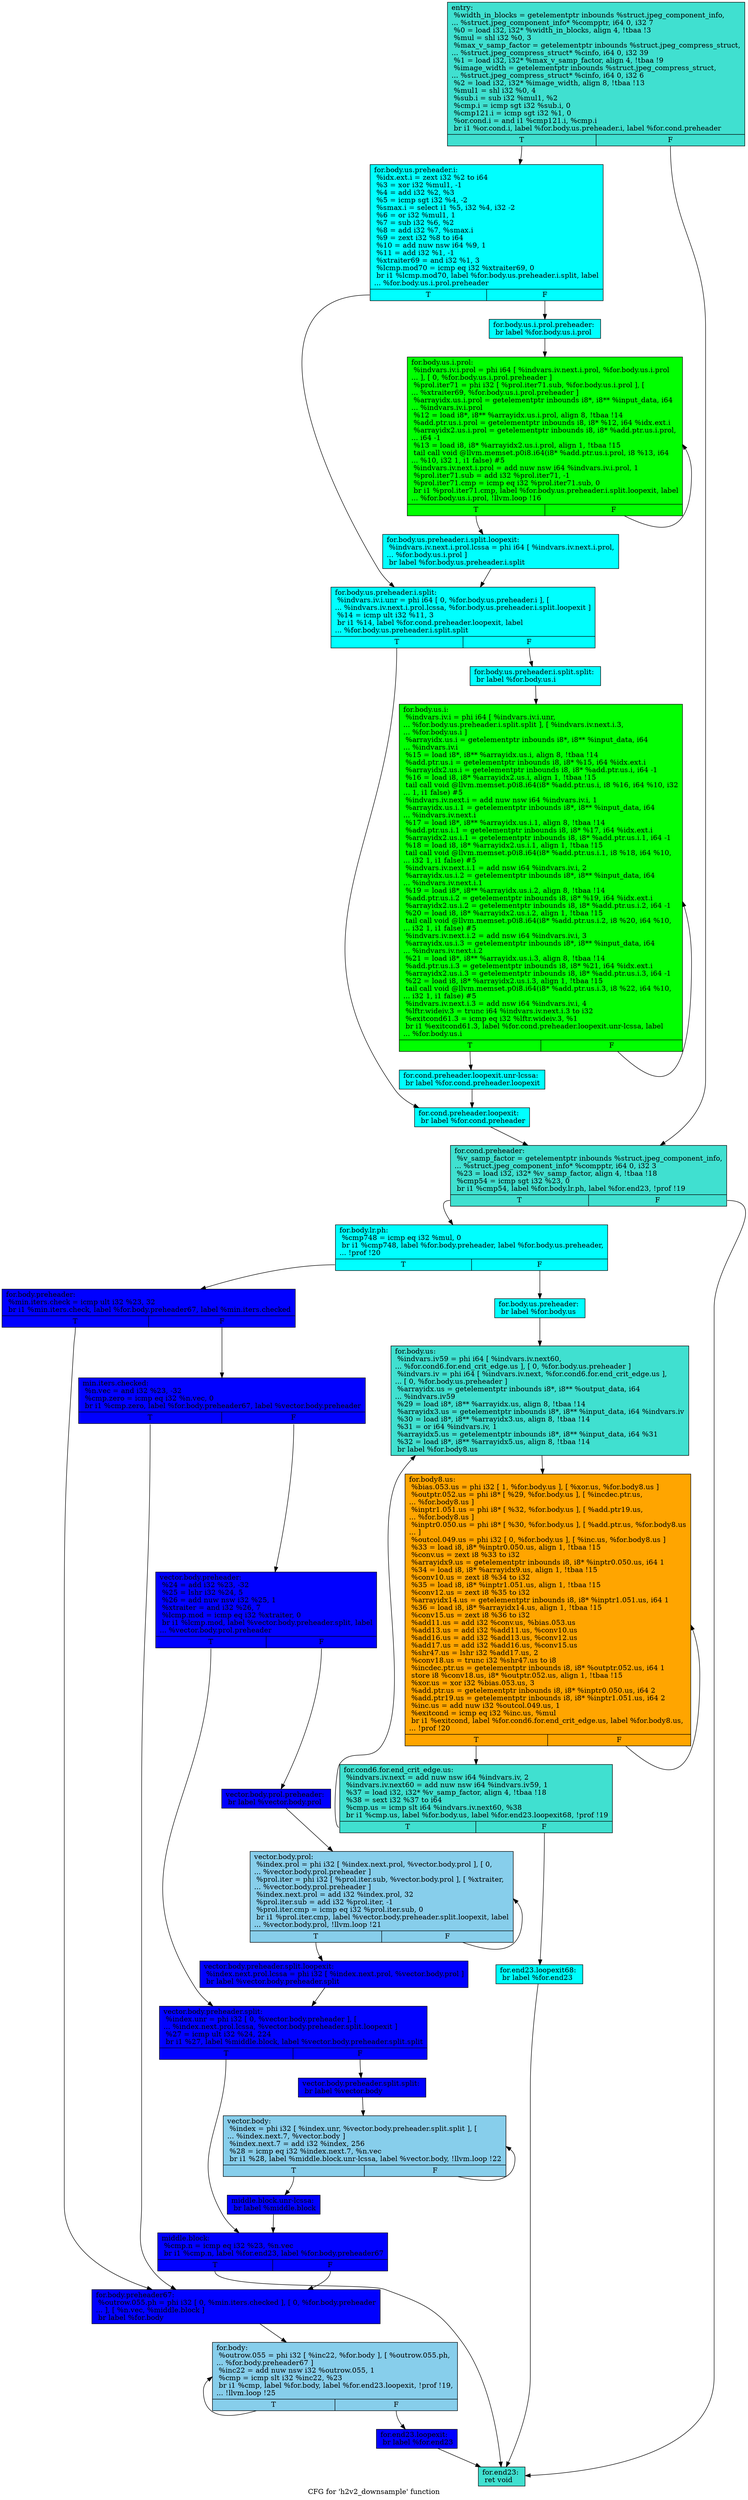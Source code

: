 digraph "CFG for 'h2v2_downsample' function" {
	label="CFG for 'h2v2_downsample' function";

	Node0x58e87c0 [shape=record, style = filled, fillcolor = turquoise, label="{entry:\l  %width_in_blocks = getelementptr inbounds %struct.jpeg_component_info,\l... %struct.jpeg_component_info* %compptr, i64 0, i32 7\l  %0 = load i32, i32* %width_in_blocks, align 4, !tbaa !3\l  %mul = shl i32 %0, 3\l  %max_v_samp_factor = getelementptr inbounds %struct.jpeg_compress_struct,\l... %struct.jpeg_compress_struct* %cinfo, i64 0, i32 39\l  %1 = load i32, i32* %max_v_samp_factor, align 4, !tbaa !9\l  %image_width = getelementptr inbounds %struct.jpeg_compress_struct,\l... %struct.jpeg_compress_struct* %cinfo, i64 0, i32 6\l  %2 = load i32, i32* %image_width, align 8, !tbaa !13\l  %mul1 = shl i32 %0, 4\l  %sub.i = sub i32 %mul1, %2\l  %cmp.i = icmp sgt i32 %sub.i, 0\l  %cmp121.i = icmp sgt i32 %1, 0\l  %or.cond.i = and i1 %cmp121.i, %cmp.i\l  br i1 %or.cond.i, label %for.body.us.preheader.i, label %for.cond.preheader\l|{<s0>T|<s1>F}}"];
	Node0x58e87c0:s0 -> Node0x58eb900;
	Node0x58e87c0:s1 -> Node0x58eba00;
	Node0x58eb900 [shape=record, style = filled, fillcolor = cyan, label="{for.body.us.preheader.i:                          \l  %idx.ext.i = zext i32 %2 to i64\l  %3 = xor i32 %mul1, -1\l  %4 = add i32 %2, %3\l  %5 = icmp sgt i32 %4, -2\l  %smax.i = select i1 %5, i32 %4, i32 -2\l  %6 = or i32 %mul1, 1\l  %7 = sub i32 %6, %2\l  %8 = add i32 %7, %smax.i\l  %9 = zext i32 %8 to i64\l  %10 = add nuw nsw i64 %9, 1\l  %11 = add i32 %1, -1\l  %xtraiter69 = and i32 %1, 3\l  %lcmp.mod70 = icmp eq i32 %xtraiter69, 0\l  br i1 %lcmp.mod70, label %for.body.us.preheader.i.split, label\l... %for.body.us.i.prol.preheader\l|{<s0>T|<s1>F}}"];
	Node0x58eb900:s0 -> Node0x58ebc90;
	Node0x58eb900:s1 -> Node0x58ec390;
	Node0x58ec390 [shape=record, style = filled, fillcolor = cyan, label="{for.body.us.i.prol.preheader:                     \l  br label %for.body.us.i.prol\l}"];
	Node0x58ec390 -> Node0x58ec540;
	Node0x58ec540 [shape=record, style = filled, fillcolor = green, label="{for.body.us.i.prol:                               \l  %indvars.iv.i.prol = phi i64 [ %indvars.iv.next.i.prol, %for.body.us.i.prol\l... ], [ 0, %for.body.us.i.prol.preheader ]\l  %prol.iter71 = phi i32 [ %prol.iter71.sub, %for.body.us.i.prol ], [\l... %xtraiter69, %for.body.us.i.prol.preheader ]\l  %arrayidx.us.i.prol = getelementptr inbounds i8*, i8** %input_data, i64\l... %indvars.iv.i.prol\l  %12 = load i8*, i8** %arrayidx.us.i.prol, align 8, !tbaa !14\l  %add.ptr.us.i.prol = getelementptr inbounds i8, i8* %12, i64 %idx.ext.i\l  %arrayidx2.us.i.prol = getelementptr inbounds i8, i8* %add.ptr.us.i.prol,\l... i64 -1\l  %13 = load i8, i8* %arrayidx2.us.i.prol, align 1, !tbaa !15\l  tail call void @llvm.memset.p0i8.i64(i8* %add.ptr.us.i.prol, i8 %13, i64\l... %10, i32 1, i1 false) #5\l  %indvars.iv.next.i.prol = add nuw nsw i64 %indvars.iv.i.prol, 1\l  %prol.iter71.sub = add i32 %prol.iter71, -1\l  %prol.iter71.cmp = icmp eq i32 %prol.iter71.sub, 0\l  br i1 %prol.iter71.cmp, label %for.body.us.preheader.i.split.loopexit, label\l... %for.body.us.i.prol, !llvm.loop !16\l|{<s0>T|<s1>F}}"];
	Node0x58ec540:s0 -> Node0x58ed110;
	Node0x58ec540:s1 -> Node0x58ec540;
	Node0x58ed110 [shape=record, style = filled, fillcolor = cyan, label="{for.body.us.preheader.i.split.loopexit:           \l  %indvars.iv.next.i.prol.lcssa = phi i64 [ %indvars.iv.next.i.prol,\l... %for.body.us.i.prol ]\l  br label %for.body.us.preheader.i.split\l}"];
	Node0x58ed110 -> Node0x58ebc90;
	Node0x58ebc90 [shape=record, style = filled, fillcolor = cyan, label="{for.body.us.preheader.i.split:                    \l  %indvars.iv.i.unr = phi i64 [ 0, %for.body.us.preheader.i ], [\l... %indvars.iv.next.i.prol.lcssa, %for.body.us.preheader.i.split.loopexit ]\l  %14 = icmp ult i32 %11, 3\l  br i1 %14, label %for.cond.preheader.loopexit, label\l... %for.body.us.preheader.i.split.split\l|{<s0>T|<s1>F}}"];
	Node0x58ebc90:s0 -> Node0x58ed400;
	Node0x58ebc90:s1 -> Node0x58ed520;
	Node0x58ed520 [shape=record, style = filled, fillcolor = cyan, label="{for.body.us.preheader.i.split.split:              \l  br label %for.body.us.i\l}"];
	Node0x58ed520 -> Node0x58ed6d0;
	Node0x58ed6d0 [shape=record, style = filled, fillcolor = green, label="{for.body.us.i:                                    \l  %indvars.iv.i = phi i64 [ %indvars.iv.i.unr,\l... %for.body.us.preheader.i.split.split ], [ %indvars.iv.next.i.3,\l... %for.body.us.i ]\l  %arrayidx.us.i = getelementptr inbounds i8*, i8** %input_data, i64\l... %indvars.iv.i\l  %15 = load i8*, i8** %arrayidx.us.i, align 8, !tbaa !14\l  %add.ptr.us.i = getelementptr inbounds i8, i8* %15, i64 %idx.ext.i\l  %arrayidx2.us.i = getelementptr inbounds i8, i8* %add.ptr.us.i, i64 -1\l  %16 = load i8, i8* %arrayidx2.us.i, align 1, !tbaa !15\l  tail call void @llvm.memset.p0i8.i64(i8* %add.ptr.us.i, i8 %16, i64 %10, i32\l... 1, i1 false) #5\l  %indvars.iv.next.i = add nuw nsw i64 %indvars.iv.i, 1\l  %arrayidx.us.i.1 = getelementptr inbounds i8*, i8** %input_data, i64\l... %indvars.iv.next.i\l  %17 = load i8*, i8** %arrayidx.us.i.1, align 8, !tbaa !14\l  %add.ptr.us.i.1 = getelementptr inbounds i8, i8* %17, i64 %idx.ext.i\l  %arrayidx2.us.i.1 = getelementptr inbounds i8, i8* %add.ptr.us.i.1, i64 -1\l  %18 = load i8, i8* %arrayidx2.us.i.1, align 1, !tbaa !15\l  tail call void @llvm.memset.p0i8.i64(i8* %add.ptr.us.i.1, i8 %18, i64 %10,\l... i32 1, i1 false) #5\l  %indvars.iv.next.i.1 = add nsw i64 %indvars.iv.i, 2\l  %arrayidx.us.i.2 = getelementptr inbounds i8*, i8** %input_data, i64\l... %indvars.iv.next.i.1\l  %19 = load i8*, i8** %arrayidx.us.i.2, align 8, !tbaa !14\l  %add.ptr.us.i.2 = getelementptr inbounds i8, i8* %19, i64 %idx.ext.i\l  %arrayidx2.us.i.2 = getelementptr inbounds i8, i8* %add.ptr.us.i.2, i64 -1\l  %20 = load i8, i8* %arrayidx2.us.i.2, align 1, !tbaa !15\l  tail call void @llvm.memset.p0i8.i64(i8* %add.ptr.us.i.2, i8 %20, i64 %10,\l... i32 1, i1 false) #5\l  %indvars.iv.next.i.2 = add nsw i64 %indvars.iv.i, 3\l  %arrayidx.us.i.3 = getelementptr inbounds i8*, i8** %input_data, i64\l... %indvars.iv.next.i.2\l  %21 = load i8*, i8** %arrayidx.us.i.3, align 8, !tbaa !14\l  %add.ptr.us.i.3 = getelementptr inbounds i8, i8* %21, i64 %idx.ext.i\l  %arrayidx2.us.i.3 = getelementptr inbounds i8, i8* %add.ptr.us.i.3, i64 -1\l  %22 = load i8, i8* %arrayidx2.us.i.3, align 1, !tbaa !15\l  tail call void @llvm.memset.p0i8.i64(i8* %add.ptr.us.i.3, i8 %22, i64 %10,\l... i32 1, i1 false) #5\l  %indvars.iv.next.i.3 = add nsw i64 %indvars.iv.i, 4\l  %lftr.wideiv.3 = trunc i64 %indvars.iv.next.i.3 to i32\l  %exitcond61.3 = icmp eq i32 %lftr.wideiv.3, %1\l  br i1 %exitcond61.3, label %for.cond.preheader.loopexit.unr-lcssa, label\l... %for.body.us.i\l|{<s0>T|<s1>F}}"];
	Node0x58ed6d0:s0 -> Node0x58cc8e0;
	Node0x58ed6d0:s1 -> Node0x58ed6d0;
	Node0x58cc8e0 [shape=record, style = filled, fillcolor = cyan, label="{for.cond.preheader.loopexit.unr-lcssa:            \l  br label %for.cond.preheader.loopexit\l}"];
	Node0x58cc8e0 -> Node0x58ed400;
	Node0x58ed400 [shape=record, style = filled, fillcolor = cyan, label="{for.cond.preheader.loopexit:                      \l  br label %for.cond.preheader\l}"];
	Node0x58ed400 -> Node0x58eba00;
	Node0x58eba00 [shape=record, style = filled, fillcolor = turquoise, label="{for.cond.preheader:                               \l  %v_samp_factor = getelementptr inbounds %struct.jpeg_component_info,\l... %struct.jpeg_component_info* %compptr, i64 0, i32 3\l  %23 = load i32, i32* %v_samp_factor, align 4, !tbaa !18\l  %cmp54 = icmp sgt i32 %23, 0\l  br i1 %cmp54, label %for.body.lr.ph, label %for.end23, !prof !19\l|{<s0>T|<s1>F}}"];
	Node0x58eba00:s0 -> Node0x58ccb70;
	Node0x58eba00:s1 -> Node0x58ccc20;
	Node0x58ccb70 [shape=record, style = filled, fillcolor = cyan, label="{for.body.lr.ph:                                   \l  %cmp748 = icmp eq i32 %mul, 0\l  br i1 %cmp748, label %for.body.preheader, label %for.body.us.preheader,\l... !prof !20\l|{<s0>T|<s1>F}}"];
	Node0x58ccb70:s0 -> Node0x58cceb0;
	Node0x58ccb70:s1 -> Node0x58ccf30;
	Node0x58ccf30 [shape=record, style = filled, fillcolor = cyan, label="{for.body.us.preheader:                            \l  br label %for.body.us\l}"];
	Node0x58ccf30 -> Node0x58cd1f0;
	Node0x58cceb0 [shape=record, style = filled, fillcolor = blue, label="{for.body.preheader:                               \l  %min.iters.check = icmp ult i32 %23, 32\l  br i1 %min.iters.check, label %for.body.preheader67, label %min.iters.checked\l|{<s0>T|<s1>F}}"];
	Node0x58cceb0:s0 -> Node0x58cd3b0;
	Node0x58cceb0:s1 -> Node0x58cd430;
	Node0x58cd3b0 [shape=record, style = filled, fillcolor = blue, label="{for.body.preheader67:                             \l  %outrow.055.ph = phi i32 [ 0, %min.iters.checked ], [ 0, %for.body.preheader\l... ], [ %n.vec, %middle.block ]\l  br label %for.body\l}"];
	Node0x58cd3b0 -> Node0x58cd790;
	Node0x58cd430 [shape=record, style = filled, fillcolor = blue, label="{min.iters.checked:                                \l  %n.vec = and i32 %23, -32\l  %cmp.zero = icmp eq i32 %n.vec, 0\l  br i1 %cmp.zero, label %for.body.preheader67, label %vector.body.preheader\l|{<s0>T|<s1>F}}"];
	Node0x58cd430:s0 -> Node0x58cd3b0;
	Node0x58cd430:s1 -> Node0x58cda30;
	Node0x58cda30 [shape=record, style = filled, fillcolor = blue, label="{vector.body.preheader:                            \l  %24 = add i32 %23, -32\l  %25 = lshr i32 %24, 5\l  %26 = add nuw nsw i32 %25, 1\l  %xtraiter = and i32 %26, 7\l  %lcmp.mod = icmp eq i32 %xtraiter, 0\l  br i1 %lcmp.mod, label %vector.body.preheader.split, label\l... %vector.body.prol.preheader\l|{<s0>T|<s1>F}}"];
	Node0x58cda30:s0 -> Node0x58cde20;
	Node0x58cda30:s1 -> Node0x58cdea0;
	Node0x58cdea0 [shape=record, style = filled, fillcolor = blue, label="{vector.body.prol.preheader:                       \l  br label %vector.body.prol\l}"];
	Node0x58cdea0 -> Node0x58cdff0;
	Node0x58cdff0 [shape=record, style = filled, fillcolor = skyblue, label="{vector.body.prol:                                 \l  %index.prol = phi i32 [ %index.next.prol, %vector.body.prol ], [ 0,\l... %vector.body.prol.preheader ]\l  %prol.iter = phi i32 [ %prol.iter.sub, %vector.body.prol ], [ %xtraiter,\l... %vector.body.prol.preheader ]\l  %index.next.prol = add i32 %index.prol, 32\l  %prol.iter.sub = add i32 %prol.iter, -1\l  %prol.iter.cmp = icmp eq i32 %prol.iter.sub, 0\l  br i1 %prol.iter.cmp, label %vector.body.preheader.split.loopexit, label\l... %vector.body.prol, !llvm.loop !21\l|{<s0>T|<s1>F}}"];
	Node0x58cdff0:s0 -> Node0x58ce550;
	Node0x58cdff0:s1 -> Node0x58cdff0;
	Node0x58ce550 [shape=record, style = filled, fillcolor = blue, label="{vector.body.preheader.split.loopexit:             \l  %index.next.prol.lcssa = phi i32 [ %index.next.prol, %vector.body.prol ]\l  br label %vector.body.preheader.split\l}"];
	Node0x58ce550 -> Node0x58cde20;
	Node0x58cde20 [shape=record, style = filled, fillcolor = blue, label="{vector.body.preheader.split:                      \l  %index.unr = phi i32 [ 0, %vector.body.preheader ], [\l... %index.next.prol.lcssa, %vector.body.preheader.split.loopexit ]\l  %27 = icmp ult i32 %24, 224\l  br i1 %27, label %middle.block, label %vector.body.preheader.split.split\l|{<s0>T|<s1>F}}"];
	Node0x58cde20:s0 -> Node0x58cd5e0;
	Node0x58cde20:s1 -> Node0x58ce860;
	Node0x58ce860 [shape=record, style = filled, fillcolor = blue, label="{vector.body.preheader.split.split:                \l  br label %vector.body\l}"];
	Node0x58ce860 -> Node0x58ce9e0;
	Node0x58ce9e0 [shape=record, style = filled, fillcolor = skyblue, label="{vector.body:                                      \l  %index = phi i32 [ %index.unr, %vector.body.preheader.split.split ], [\l... %index.next.7, %vector.body ]\l  %index.next.7 = add i32 %index, 256\l  %28 = icmp eq i32 %index.next.7, %n.vec\l  br i1 %28, label %middle.block.unr-lcssa, label %vector.body, !llvm.loop !22\l|{<s0>T|<s1>F}}"];
	Node0x58ce9e0:s0 -> Node0x58ceca0;
	Node0x58ce9e0:s1 -> Node0x58ce9e0;
	Node0x58ceca0 [shape=record, style = filled, fillcolor = blue, label="{middle.block.unr-lcssa:                           \l  br label %middle.block\l}"];
	Node0x58ceca0 -> Node0x58cd5e0;
	Node0x58cd5e0 [shape=record, style = filled, fillcolor = blue, label="{middle.block:                                     \l  %cmp.n = icmp eq i32 %23, %n.vec\l  br i1 %cmp.n, label %for.end23, label %for.body.preheader67\l|{<s0>T|<s1>F}}"];
	Node0x58cd5e0:s0 -> Node0x58ccc20;
	Node0x58cd5e0:s1 -> Node0x58cd3b0;
	Node0x58cd1f0 [shape=record, style = filled, fillcolor = turquoise, label="{for.body.us:                                      \l  %indvars.iv59 = phi i64 [ %indvars.iv.next60,\l... %for.cond6.for.end_crit_edge.us ], [ 0, %for.body.us.preheader ]\l  %indvars.iv = phi i64 [ %indvars.iv.next, %for.cond6.for.end_crit_edge.us ],\l... [ 0, %for.body.us.preheader ]\l  %arrayidx.us = getelementptr inbounds i8*, i8** %output_data, i64\l... %indvars.iv59\l  %29 = load i8*, i8** %arrayidx.us, align 8, !tbaa !14\l  %arrayidx3.us = getelementptr inbounds i8*, i8** %input_data, i64 %indvars.iv\l  %30 = load i8*, i8** %arrayidx3.us, align 8, !tbaa !14\l  %31 = or i64 %indvars.iv, 1\l  %arrayidx5.us = getelementptr inbounds i8*, i8** %input_data, i64 %31\l  %32 = load i8*, i8** %arrayidx5.us, align 8, !tbaa !14\l  br label %for.body8.us\l}"];
	Node0x58cd1f0 -> Node0x58f5d60;
	Node0x58f5d60 [shape=record, style = filled, fillcolor = orange, label="{for.body8.us:                                     \l  %bias.053.us = phi i32 [ 1, %for.body.us ], [ %xor.us, %for.body8.us ]\l  %outptr.052.us = phi i8* [ %29, %for.body.us ], [ %incdec.ptr.us,\l... %for.body8.us ]\l  %inptr1.051.us = phi i8* [ %32, %for.body.us ], [ %add.ptr19.us,\l... %for.body8.us ]\l  %inptr0.050.us = phi i8* [ %30, %for.body.us ], [ %add.ptr.us, %for.body8.us\l... ]\l  %outcol.049.us = phi i32 [ 0, %for.body.us ], [ %inc.us, %for.body8.us ]\l  %33 = load i8, i8* %inptr0.050.us, align 1, !tbaa !15\l  %conv.us = zext i8 %33 to i32\l  %arrayidx9.us = getelementptr inbounds i8, i8* %inptr0.050.us, i64 1\l  %34 = load i8, i8* %arrayidx9.us, align 1, !tbaa !15\l  %conv10.us = zext i8 %34 to i32\l  %35 = load i8, i8* %inptr1.051.us, align 1, !tbaa !15\l  %conv12.us = zext i8 %35 to i32\l  %arrayidx14.us = getelementptr inbounds i8, i8* %inptr1.051.us, i64 1\l  %36 = load i8, i8* %arrayidx14.us, align 1, !tbaa !15\l  %conv15.us = zext i8 %36 to i32\l  %add11.us = add i32 %conv.us, %bias.053.us\l  %add13.us = add i32 %add11.us, %conv10.us\l  %add16.us = add i32 %add13.us, %conv12.us\l  %add17.us = add i32 %add16.us, %conv15.us\l  %shr47.us = lshr i32 %add17.us, 2\l  %conv18.us = trunc i32 %shr47.us to i8\l  %incdec.ptr.us = getelementptr inbounds i8, i8* %outptr.052.us, i64 1\l  store i8 %conv18.us, i8* %outptr.052.us, align 1, !tbaa !15\l  %xor.us = xor i32 %bias.053.us, 3\l  %add.ptr.us = getelementptr inbounds i8, i8* %inptr0.050.us, i64 2\l  %add.ptr19.us = getelementptr inbounds i8, i8* %inptr1.051.us, i64 2\l  %inc.us = add nuw i32 %outcol.049.us, 1\l  %exitcond = icmp eq i32 %inc.us, %mul\l  br i1 %exitcond, label %for.cond6.for.end_crit_edge.us, label %for.body8.us,\l... !prof !20\l|{<s0>T|<s1>F}}"];
	Node0x58f5d60:s0 -> Node0x58cf060;
	Node0x58f5d60:s1 -> Node0x58f5d60;
	Node0x58cf060 [shape=record, style = filled, fillcolor = turquoise, label="{for.cond6.for.end_crit_edge.us:                   \l  %indvars.iv.next = add nuw nsw i64 %indvars.iv, 2\l  %indvars.iv.next60 = add nuw nsw i64 %indvars.iv59, 1\l  %37 = load i32, i32* %v_samp_factor, align 4, !tbaa !18\l  %38 = sext i32 %37 to i64\l  %cmp.us = icmp slt i64 %indvars.iv.next60, %38\l  br i1 %cmp.us, label %for.body.us, label %for.end23.loopexit68, !prof !19\l|{<s0>T|<s1>F}}"];
	Node0x58cf060:s0 -> Node0x58cd1f0;
	Node0x58cf060:s1 -> Node0x58e4370;
	Node0x58cd790 [shape=record, style = filled, fillcolor = skyblue, label="{for.body:                                         \l  %outrow.055 = phi i32 [ %inc22, %for.body ], [ %outrow.055.ph,\l... %for.body.preheader67 ]\l  %inc22 = add nuw nsw i32 %outrow.055, 1\l  %cmp = icmp slt i32 %inc22, %23\l  br i1 %cmp, label %for.body, label %for.end23.loopexit, !prof !19,\l... !llvm.loop !25\l|{<s0>T|<s1>F}}"];
	Node0x58cd790:s0 -> Node0x58cd790;
	Node0x58cd790:s1 -> Node0x58d8730;
	Node0x58d8730 [shape=record, style = filled, fillcolor = blue, label="{for.end23.loopexit:                               \l  br label %for.end23\l}"];
	Node0x58d8730 -> Node0x58ccc20;
	Node0x58e4370 [shape=record, style = filled, fillcolor = cyan, label="{for.end23.loopexit68:                             \l  br label %for.end23\l}"];
	Node0x58e4370 -> Node0x58ccc20;
	Node0x58ccc20 [shape=record, style = filled, fillcolor = turquoise, label="{for.end23:                                        \l  ret void\l}"];
}
